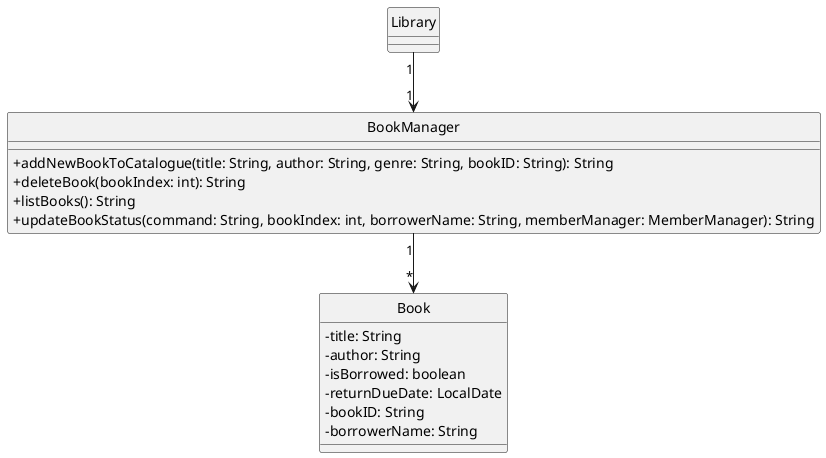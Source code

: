 @startuml
skinparam classAttributeIconSize 0
hide circle
class Library {

}

class BookManager {
    +addNewBookToCatalogue(title: String, author: String, genre: String, bookID: String): String
    +deleteBook(bookIndex: int): String
    +listBooks(): String
    +updateBookStatus(command: String, bookIndex: int, borrowerName: String, memberManager: MemberManager): String
}

class Book {
    - title: String
    - author: String
    - isBorrowed: boolean
    - returnDueDate: LocalDate
    - bookID: String
    - borrowerName: String
}

Library "1"-->"1" BookManager
BookManager "1"--> "*" Book

@enduml
